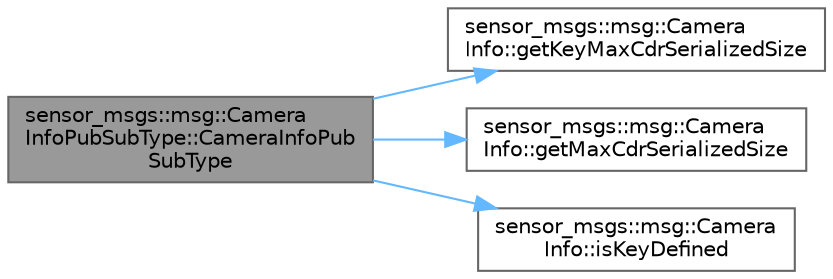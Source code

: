 digraph "sensor_msgs::msg::CameraInfoPubSubType::CameraInfoPubSubType"
{
 // INTERACTIVE_SVG=YES
 // LATEX_PDF_SIZE
  bgcolor="transparent";
  edge [fontname=Helvetica,fontsize=10,labelfontname=Helvetica,labelfontsize=10];
  node [fontname=Helvetica,fontsize=10,shape=box,height=0.2,width=0.4];
  rankdir="LR";
  Node1 [id="Node000001",label="sensor_msgs::msg::Camera\lInfoPubSubType::CameraInfoPub\lSubType",height=0.2,width=0.4,color="gray40", fillcolor="grey60", style="filled", fontcolor="black",tooltip=" "];
  Node1 -> Node2 [id="edge1_Node000001_Node000002",color="steelblue1",style="solid",tooltip=" "];
  Node2 [id="Node000002",label="sensor_msgs::msg::Camera\lInfo::getKeyMaxCdrSerializedSize",height=0.2,width=0.4,color="grey40", fillcolor="white", style="filled",URL="$d7/d52/classsensor__msgs_1_1msg_1_1CameraInfo.html#ab7a1131404855d541c3966710cc54c47",tooltip="This function returns the maximum serialized size of the Key of an object depending on the buffer ali..."];
  Node1 -> Node3 [id="edge2_Node000001_Node000003",color="steelblue1",style="solid",tooltip=" "];
  Node3 [id="Node000003",label="sensor_msgs::msg::Camera\lInfo::getMaxCdrSerializedSize",height=0.2,width=0.4,color="grey40", fillcolor="white", style="filled",URL="$d7/d52/classsensor__msgs_1_1msg_1_1CameraInfo.html#ac0040d69763a04124bcc0a986ca47ad8",tooltip="This function returns the maximum serialized size of an object depending on the buffer alignment."];
  Node1 -> Node4 [id="edge3_Node000001_Node000004",color="steelblue1",style="solid",tooltip=" "];
  Node4 [id="Node000004",label="sensor_msgs::msg::Camera\lInfo::isKeyDefined",height=0.2,width=0.4,color="grey40", fillcolor="white", style="filled",URL="$d7/d52/classsensor__msgs_1_1msg_1_1CameraInfo.html#a171245a8d286eb362c640327946238e2",tooltip="This function tells you if the Key has been defined for this type"];
}
